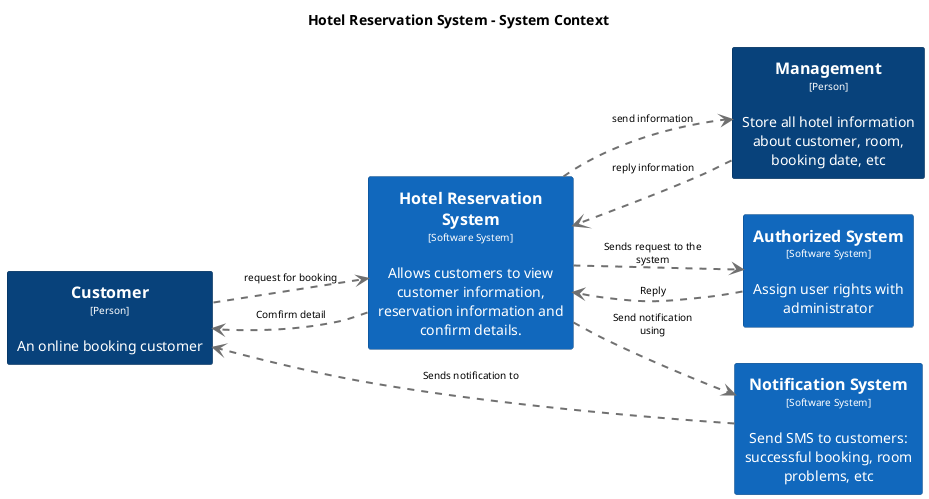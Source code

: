 @startuml(id=SystemContext)
title Hotel Reservation System - System Context

skinparam {
  shadowing false
  arrowFontSize 10
  defaultTextAlignment center
  wrapWidth 200
  maxMessageSize 100
}
hide stereotype
left to right direction
skinparam rectangle<<1>> {
  BackgroundColor #08427b
  FontColor #ffffff
  BorderColor #052e56
}
skinparam rectangle<<23>> {
  BackgroundColor #1168bd
  FontColor #ffffff
  BorderColor #0b4884
}
skinparam rectangle<<2>> {
  BackgroundColor #1168bd
  FontColor #ffffff
  BorderColor #0b4884
}
skinparam rectangle<<27>> {
  BackgroundColor #1168bd
  FontColor #ffffff
  BorderColor #0b4884
}
skinparam rectangle<<31>> {
  BackgroundColor #08427b
  FontColor #ffffff
  BorderColor #052e56
}
rectangle "==Customer\n<size:10>[Person]</size>\n\nAn online booking customer" <<1>> as 1
rectangle "==Management\n<size:10>[Person]</size>\n\nStore all hotel information about customer, room, booking date, etc" <<31>> as 31
rectangle "==Authorized System\n<size:10>[Software System]</size>\n\nAssign user rights with administrator" <<23>> as 23
rectangle "==Hotel Reservation System\n<size:10>[Software System]</size>\n\nAllows customers to view customer information, reservation information and confirm details." <<2>> as 2
rectangle "==Notification System\n<size:10>[Software System]</size>\n\nSend SMS to customers: successful booking, room problems, etc" <<27>> as 27
23 .[#707070,thickness=2].> 2 : "Reply"
1 .[#707070,thickness=2].> 2 : "request for booking"
2 .[#707070,thickness=2].> 23 : "Sends request to the system"
2 .[#707070,thickness=2].> 1 : "Comfirm detail"
2 .[#707070,thickness=2].> 31 : "send information"
2 .[#707070,thickness=2].> 27 : "Send notification using"
31 .[#707070,thickness=2].> 2 : "reply information"
27 .[#707070,thickness=2].> 1 : "Sends notification to"
@enduml